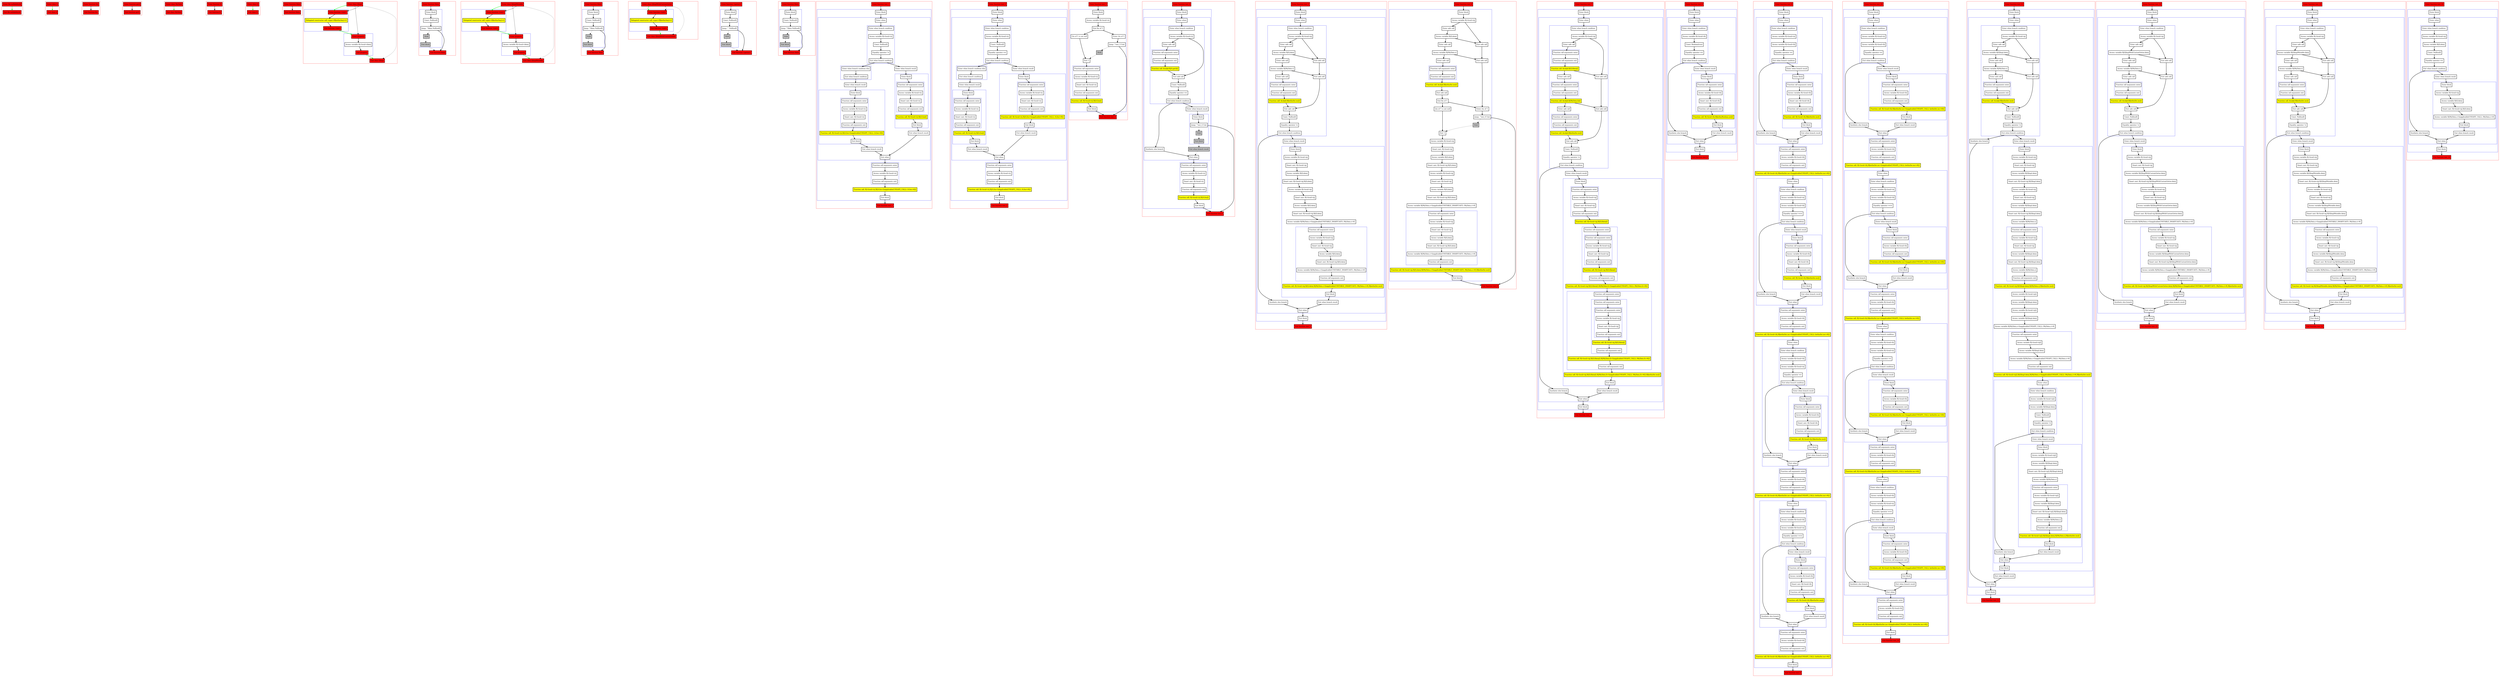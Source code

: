 digraph nullability_kt {
    graph [nodesep=3]
    node [shape=box penwidth=2]
    edge [penwidth=2]

    subgraph cluster_0 {
        color=red
        0 [label="Enter file nullability.kt" style="filled" fillcolor=red];
        1 [label="Exit file nullability.kt" style="filled" fillcolor=red];
    }
    0 -> {1} [color=green];

    subgraph cluster_1 {
        color=red
        2 [label="Enter class A" style="filled" fillcolor=red];
        3 [label="Exit class A" style="filled" fillcolor=red];
    }
    2 -> {3} [color=green];

    subgraph cluster_2 {
        color=red
        4 [label="Enter function foo" style="filled" fillcolor=red];
        5 [label="Exit function foo" style="filled" fillcolor=red];
    }
    4 -> {5};

    subgraph cluster_3 {
        color=red
        6 [label="Enter function getA" style="filled" fillcolor=red];
        7 [label="Exit function getA" style="filled" fillcolor=red];
    }
    6 -> {7};

    subgraph cluster_4 {
        color=red
        8 [label="Enter class MyData" style="filled" fillcolor=red];
        9 [label="Exit class MyData" style="filled" fillcolor=red];
    }
    8 -> {9} [color=green];

    subgraph cluster_5 {
        color=red
        10 [label="Enter function fs" style="filled" fillcolor=red];
        11 [label="Exit function fs" style="filled" fillcolor=red];
    }
    10 -> {11};

    subgraph cluster_6 {
        color=red
        12 [label="Enter class Q" style="filled" fillcolor=red];
        13 [label="Exit class Q" style="filled" fillcolor=red];
    }
    12 -> {13} [color=green];

    subgraph cluster_7 {
        color=red
        14 [label="Enter function fdata" style="filled" fillcolor=red];
        15 [label="Exit function fdata" style="filled" fillcolor=red];
    }
    14 -> {15};

    subgraph cluster_8 {
        color=red
        16 [label="Enter class QImpl" style="filled" fillcolor=red];
        subgraph cluster_9 {
            color=blue
            17 [label="Enter function <init>" style="filled" fillcolor=red];
            18 [label="Delegated constructor call: super<R|kotlin/Any|>()" style="filled" fillcolor=yellow];
            19 [label="Exit function <init>" style="filled" fillcolor=red];
        }
        subgraph cluster_10 {
            color=blue
            20 [label="Enter property" style="filled" fillcolor=red];
            21 [label="Access variable R|<local>/data|"];
            22 [label="Exit property" style="filled" fillcolor=red];
        }
        23 [label="Exit class QImpl" style="filled" fillcolor=red];
    }
    16 -> {17} [color=green];
    16 -> {23} [style=dotted];
    16 -> {17 20} [style=dashed];
    17 -> {18};
    18 -> {19};
    19 -> {20} [color=green];
    20 -> {21};
    21 -> {22};
    22 -> {23} [color=green];

    subgraph cluster_11 {
        color=red
        24 [label="Enter function fdata" style="filled" fillcolor=red];
        subgraph cluster_12 {
            color=blue
            25 [label="Enter block"];
            26 [label="Const: Null(null)"];
            27 [label="Jump: ^fdata Null(null)"];
            28 [label="Stub" style="filled" fillcolor=gray];
            29 [label="Exit block" style="filled" fillcolor=gray];
        }
        30 [label="Exit function fdata" style="filled" fillcolor=red];
    }
    24 -> {25};
    25 -> {26};
    26 -> {27};
    27 -> {30};
    27 -> {28} [style=dotted];
    28 -> {29} [style=dotted];
    29 -> {30} [style=dotted];

    subgraph cluster_13 {
        color=red
        31 [label="Enter class QImplMutable" style="filled" fillcolor=red];
        subgraph cluster_14 {
            color=blue
            32 [label="Enter function <init>" style="filled" fillcolor=red];
            33 [label="Delegated constructor call: super<R|kotlin/Any|>()" style="filled" fillcolor=yellow];
            34 [label="Exit function <init>" style="filled" fillcolor=red];
        }
        subgraph cluster_15 {
            color=blue
            35 [label="Enter property" style="filled" fillcolor=red];
            36 [label="Access variable R|<local>/data|"];
            37 [label="Exit property" style="filled" fillcolor=red];
        }
        38 [label="Exit class QImplMutable" style="filled" fillcolor=red];
    }
    31 -> {32} [color=green];
    31 -> {38} [style=dotted];
    31 -> {32 35} [style=dashed];
    32 -> {33};
    33 -> {34};
    34 -> {35} [color=green];
    35 -> {36};
    36 -> {37};
    37 -> {38} [color=green];

    subgraph cluster_16 {
        color=red
        39 [label="Enter function fdata" style="filled" fillcolor=red];
        subgraph cluster_17 {
            color=blue
            40 [label="Enter block"];
            41 [label="Const: Null(null)"];
            42 [label="Jump: ^fdata Null(null)"];
            43 [label="Stub" style="filled" fillcolor=gray];
            44 [label="Exit block" style="filled" fillcolor=gray];
        }
        45 [label="Exit function fdata" style="filled" fillcolor=red];
    }
    39 -> {40};
    40 -> {41};
    41 -> {42};
    42 -> {45};
    42 -> {43} [style=dotted];
    43 -> {44} [style=dotted];
    44 -> {45} [style=dotted];

    subgraph cluster_18 {
        color=red
        46 [label="Enter class QImplWithCustomGetter" style="filled" fillcolor=red];
        subgraph cluster_19 {
            color=blue
            47 [label="Enter function <init>" style="filled" fillcolor=red];
            48 [label="Delegated constructor call: super<R|kotlin/Any|>()" style="filled" fillcolor=yellow];
            49 [label="Exit function <init>" style="filled" fillcolor=red];
        }
        50 [label="Exit class QImplWithCustomGetter" style="filled" fillcolor=red];
    }
    46 -> {47} [color=green];
    46 -> {50} [style=dotted];
    46 -> {47} [style=dashed];
    47 -> {48};
    48 -> {49};
    49 -> {50} [color=green];

    subgraph cluster_20 {
        color=red
        51 [label="Enter function <getter>" style="filled" fillcolor=red];
        subgraph cluster_21 {
            color=blue
            52 [label="Enter block"];
            53 [label="Const: Null(null)"];
            54 [label="Jump: ^ Null(null)"];
            55 [label="Stub" style="filled" fillcolor=gray];
            56 [label="Exit block" style="filled" fillcolor=gray];
        }
        57 [label="Exit function <getter>" style="filled" fillcolor=red];
    }
    51 -> {52};
    52 -> {53};
    53 -> {54};
    54 -> {57};
    54 -> {55} [style=dotted];
    55 -> {56} [style=dotted];
    56 -> {57} [style=dotted];

    subgraph cluster_22 {
        color=red
        58 [label="Enter function fdata" style="filled" fillcolor=red];
        subgraph cluster_23 {
            color=blue
            59 [label="Enter block"];
            60 [label="Const: Null(null)"];
            61 [label="Jump: ^fdata Null(null)"];
            62 [label="Stub" style="filled" fillcolor=gray];
            63 [label="Exit block" style="filled" fillcolor=gray];
        }
        64 [label="Exit function fdata" style="filled" fillcolor=red];
    }
    58 -> {59};
    59 -> {60};
    60 -> {61};
    61 -> {64};
    61 -> {62} [style=dotted];
    62 -> {63} [style=dotted];
    63 -> {64} [style=dotted];

    subgraph cluster_24 {
        color=red
        65 [label="Enter function test_1" style="filled" fillcolor=red];
        subgraph cluster_25 {
            color=blue
            66 [label="Enter block"];
            subgraph cluster_26 {
                color=blue
                67 [label="Enter when"];
                subgraph cluster_27 {
                    color=blue
                    68 [label="Enter when branch condition "];
                    69 [label="Access variable R|<local>/x|"];
                    70 [label="Const: Null(null)"];
                    71 [label="Equality operator !="];
                    72 [label="Exit when branch condition"];
                }
                subgraph cluster_28 {
                    color=blue
                    73 [label="Enter when branch condition else"];
                    74 [label="Exit when branch condition"];
                }
                75 [label="Enter when branch result"];
                subgraph cluster_29 {
                    color=blue
                    76 [label="Enter block"];
                    subgraph cluster_30 {
                        color=blue
                        77 [label="Function call arguments enter"];
                        78 [label="Access variable R|<local>/x|"];
                        79 [label="Smart cast: R|<local>/x|"];
                        80 [label="Function call arguments exit"];
                    }
                    81 [label="Function call: R|<local>/x|.R|/A.foo<Inapplicable(UNSAFE_CALL): /A.foo>#|()" style="filled" fillcolor=yellow];
                    82 [label="Exit block"];
                }
                83 [label="Exit when branch result"];
                84 [label="Enter when branch result"];
                subgraph cluster_31 {
                    color=blue
                    85 [label="Enter block"];
                    subgraph cluster_32 {
                        color=blue
                        86 [label="Function call arguments enter"];
                        87 [label="Access variable R|<local>/x|"];
                        88 [label="Smart cast: R|<local>/x|"];
                        89 [label="Function call arguments exit"];
                    }
                    90 [label="Function call: R|<local>/x|.R|/A.foo|()" style="filled" fillcolor=yellow];
                    91 [label="Exit block"];
                }
                92 [label="Exit when branch result"];
                93 [label="Exit when"];
            }
            subgraph cluster_33 {
                color=blue
                94 [label="Function call arguments enter"];
                95 [label="Access variable R|<local>/x|"];
                96 [label="Function call arguments exit"];
            }
            97 [label="Function call: R|<local>/x|.R|/A.foo<Inapplicable(UNSAFE_CALL): /A.foo>#|()" style="filled" fillcolor=yellow];
            98 [label="Exit block"];
        }
        99 [label="Exit function test_1" style="filled" fillcolor=red];
    }
    65 -> {66};
    66 -> {67};
    67 -> {68};
    68 -> {69};
    69 -> {70};
    70 -> {71};
    71 -> {72};
    72 -> {73 84};
    73 -> {74};
    74 -> {75};
    75 -> {76};
    76 -> {77};
    77 -> {78};
    78 -> {79};
    79 -> {80};
    80 -> {81};
    81 -> {82};
    82 -> {83};
    83 -> {93};
    84 -> {85};
    85 -> {86};
    86 -> {87};
    87 -> {88};
    88 -> {89};
    89 -> {90};
    90 -> {91};
    91 -> {92};
    92 -> {93};
    93 -> {94};
    94 -> {95};
    95 -> {96};
    96 -> {97};
    97 -> {98};
    98 -> {99};

    subgraph cluster_34 {
        color=red
        100 [label="Enter function test_2" style="filled" fillcolor=red];
        subgraph cluster_35 {
            color=blue
            101 [label="Enter block"];
            subgraph cluster_36 {
                color=blue
                102 [label="Enter when"];
                subgraph cluster_37 {
                    color=blue
                    103 [label="Enter when branch condition "];
                    104 [label="Access variable R|<local>/x|"];
                    105 [label="Const: Null(null)"];
                    106 [label="Equality operator =="];
                    107 [label="Exit when branch condition"];
                }
                subgraph cluster_38 {
                    color=blue
                    108 [label="Enter when branch condition else"];
                    109 [label="Exit when branch condition"];
                }
                110 [label="Enter when branch result"];
                subgraph cluster_39 {
                    color=blue
                    111 [label="Enter block"];
                    subgraph cluster_40 {
                        color=blue
                        112 [label="Function call arguments enter"];
                        113 [label="Access variable R|<local>/x|"];
                        114 [label="Smart cast: R|<local>/x|"];
                        115 [label="Function call arguments exit"];
                    }
                    116 [label="Function call: R|<local>/x|.R|/A.foo|()" style="filled" fillcolor=yellow];
                    117 [label="Exit block"];
                }
                118 [label="Exit when branch result"];
                119 [label="Enter when branch result"];
                subgraph cluster_41 {
                    color=blue
                    120 [label="Enter block"];
                    subgraph cluster_42 {
                        color=blue
                        121 [label="Function call arguments enter"];
                        122 [label="Access variable R|<local>/x|"];
                        123 [label="Smart cast: R|<local>/x|"];
                        124 [label="Function call arguments exit"];
                    }
                    125 [label="Function call: R|<local>/x|.R|/A.foo<Inapplicable(UNSAFE_CALL): /A.foo>#|()" style="filled" fillcolor=yellow];
                    126 [label="Exit block"];
                }
                127 [label="Exit when branch result"];
                128 [label="Exit when"];
            }
            subgraph cluster_43 {
                color=blue
                129 [label="Function call arguments enter"];
                130 [label="Access variable R|<local>/x|"];
                131 [label="Function call arguments exit"];
            }
            132 [label="Function call: R|<local>/x|.R|/A.foo<Inapplicable(UNSAFE_CALL): /A.foo>#|()" style="filled" fillcolor=yellow];
            133 [label="Exit block"];
        }
        134 [label="Exit function test_2" style="filled" fillcolor=red];
    }
    100 -> {101};
    101 -> {102};
    102 -> {103};
    103 -> {104};
    104 -> {105};
    105 -> {106};
    106 -> {107};
    107 -> {108 119};
    108 -> {109};
    109 -> {110};
    110 -> {111};
    111 -> {112};
    112 -> {113};
    113 -> {114};
    114 -> {115};
    115 -> {116};
    116 -> {117};
    117 -> {118};
    118 -> {128};
    119 -> {120};
    120 -> {121};
    121 -> {122};
    122 -> {123};
    123 -> {124};
    124 -> {125};
    125 -> {126};
    126 -> {127};
    127 -> {128};
    128 -> {129};
    129 -> {130};
    130 -> {131};
    131 -> {132};
    132 -> {133};
    133 -> {134};

    subgraph cluster_44 {
        color=red
        135 [label="Enter function test_3" style="filled" fillcolor=red];
        subgraph cluster_45 {
            color=blue
            136 [label="Enter block"];
            137 [label="Access variable R|<local>/x|"];
            138 [label="Exit lhs of ?:"];
            139 [label="Enter rhs of ?:"];
            140 [label="Jump: ^test_3 Unit"];
            141 [label="Stub" style="filled" fillcolor=gray];
            142 [label="Lhs of ?: is not null"];
            143 [label="Exit ?:"];
            subgraph cluster_46 {
                color=blue
                144 [label="Function call arguments enter"];
                145 [label="Access variable R|<local>/x|"];
                146 [label="Smart cast: R|<local>/x|"];
                147 [label="Function call arguments exit"];
            }
            148 [label="Function call: R|<local>/x|.R|/A.foo|()" style="filled" fillcolor=yellow];
            149 [label="Exit block"];
        }
        150 [label="Exit function test_3" style="filled" fillcolor=red];
    }
    135 -> {136};
    136 -> {137};
    137 -> {138};
    138 -> {139 142};
    139 -> {140};
    140 -> {150};
    140 -> {141} [style=dotted];
    141 -> {143} [style=dotted];
    142 -> {143};
    143 -> {144};
    144 -> {145};
    145 -> {146};
    146 -> {147};
    147 -> {148};
    148 -> {149};
    149 -> {150};

    subgraph cluster_47 {
        color=red
        151 [label="Enter function test_4" style="filled" fillcolor=red];
        subgraph cluster_48 {
            color=blue
            152 [label="Enter block"];
            subgraph cluster_49 {
                color=blue
                153 [label="Enter when"];
                subgraph cluster_50 {
                    color=blue
                    154 [label="Enter when branch condition "];
                    155 [label="Access variable R|<local>/x|"];
                    156 [label="Enter safe call"];
                    subgraph cluster_51 {
                        color=blue
                        157 [label="Function call arguments enter"];
                        158 [label="Function call arguments exit"];
                    }
                    159 [label="Function call: $subj$.R|/A.getA|()" style="filled" fillcolor=yellow];
                    160 [label="Exit safe call"];
                    161 [label="Const: Null(null)"];
                    162 [label="Equality operator =="];
                    163 [label="Exit when branch condition"];
                }
                164 [label="Synthetic else branch"];
                165 [label="Enter when branch result"];
                subgraph cluster_52 {
                    color=blue
                    166 [label="Enter block"];
                    167 [label="Jump: ^test_4 Unit"];
                    168 [label="Stub" style="filled" fillcolor=gray];
                    169 [label="Exit block" style="filled" fillcolor=gray];
                }
                170 [label="Exit when branch result" style="filled" fillcolor=gray];
                171 [label="Exit when"];
            }
            subgraph cluster_53 {
                color=blue
                172 [label="Function call arguments enter"];
                173 [label="Access variable R|<local>/x|"];
                174 [label="Smart cast: R|<local>/x|"];
                175 [label="Function call arguments exit"];
            }
            176 [label="Function call: R|<local>/x|.R|/A.foo|()" style="filled" fillcolor=yellow];
            177 [label="Exit block"];
        }
        178 [label="Exit function test_4" style="filled" fillcolor=red];
    }
    151 -> {152};
    152 -> {153};
    153 -> {154};
    154 -> {155};
    155 -> {156 160};
    156 -> {157};
    157 -> {158};
    158 -> {159};
    159 -> {160};
    160 -> {161};
    161 -> {162};
    162 -> {163};
    163 -> {164 165};
    164 -> {171};
    165 -> {166};
    166 -> {167};
    167 -> {178};
    167 -> {168} [style=dotted];
    168 -> {169} [style=dotted];
    169 -> {170} [style=dotted];
    170 -> {171} [style=dotted];
    171 -> {172};
    172 -> {173};
    173 -> {174};
    174 -> {175};
    175 -> {176};
    176 -> {177};
    177 -> {178};

    subgraph cluster_54 {
        color=red
        179 [label="Enter function test_5" style="filled" fillcolor=red];
        subgraph cluster_55 {
            color=blue
            180 [label="Enter block"];
            subgraph cluster_56 {
                color=blue
                181 [label="Enter when"];
                subgraph cluster_57 {
                    color=blue
                    182 [label="Enter when branch condition "];
                    183 [label="Access variable R|<local>/q|"];
                    184 [label="Enter safe call"];
                    185 [label="Access variable R|/Q.data|"];
                    186 [label="Enter safe call"];
                    187 [label="Access variable R|/MyData.s|"];
                    188 [label="Enter safe call"];
                    subgraph cluster_58 {
                        color=blue
                        189 [label="Function call arguments enter"];
                        190 [label="Function call arguments exit"];
                    }
                    191 [label="Function call: $subj$.R|kotlin/Int.inc|()" style="filled" fillcolor=yellow];
                    192 [label="Exit safe call"];
                    193 [label="Exit safe call"];
                    194 [label="Exit safe call"];
                    195 [label="Const: Null(null)"];
                    196 [label="Equality operator !="];
                    197 [label="Exit when branch condition"];
                }
                198 [label="Synthetic else branch"];
                199 [label="Enter when branch result"];
                subgraph cluster_59 {
                    color=blue
                    200 [label="Enter block"];
                    201 [label="Access variable R|<local>/q|"];
                    202 [label="Smart cast: R|<local>/q|"];
                    203 [label="Access variable R|/Q.data|"];
                    204 [label="Smart cast: R|<local>/q|.R|/Q.data|"];
                    205 [label="Access variable R|<local>/q|"];
                    206 [label="Smart cast: R|<local>/q|"];
                    207 [label="Access variable R|/Q.data|"];
                    208 [label="Smart cast: R|<local>/q|.R|/Q.data|"];
                    209 [label="Access variable R|/MyData.s<Inapplicable(UNSTABLE_SMARTCAST): /MyData.s>#|"];
                    subgraph cluster_60 {
                        color=blue
                        210 [label="Function call arguments enter"];
                        211 [label="Access variable R|<local>/q|"];
                        212 [label="Smart cast: R|<local>/q|"];
                        213 [label="Access variable R|/Q.data|"];
                        214 [label="Smart cast: R|<local>/q|.R|/Q.data|"];
                        215 [label="Access variable R|/MyData.s<Inapplicable(UNSTABLE_SMARTCAST): /MyData.s>#|"];
                        216 [label="Function call arguments exit"];
                    }
                    217 [label="Function call: R|<local>/q|.R|/Q.data|.R|/MyData.s<Inapplicable(UNSTABLE_SMARTCAST): /MyData.s>#|.R|kotlin/Int.inc|()" style="filled" fillcolor=yellow];
                    218 [label="Exit block"];
                }
                219 [label="Exit when branch result"];
                220 [label="Exit when"];
            }
            221 [label="Exit block"];
        }
        222 [label="Exit function test_5" style="filled" fillcolor=red];
    }
    179 -> {180};
    180 -> {181};
    181 -> {182};
    182 -> {183};
    183 -> {184 192};
    184 -> {185};
    185 -> {186 192};
    186 -> {187};
    187 -> {188 193};
    188 -> {189};
    189 -> {190};
    190 -> {191};
    191 -> {194};
    192 -> {193};
    193 -> {194};
    194 -> {195};
    195 -> {196};
    196 -> {197};
    197 -> {198 199};
    198 -> {220};
    199 -> {200};
    200 -> {201};
    201 -> {202};
    202 -> {203};
    203 -> {204};
    204 -> {205};
    205 -> {206};
    206 -> {207};
    207 -> {208};
    208 -> {209};
    209 -> {210};
    210 -> {211};
    211 -> {212};
    212 -> {213};
    213 -> {214};
    214 -> {215};
    215 -> {216};
    216 -> {217};
    217 -> {218};
    218 -> {219};
    219 -> {220};
    220 -> {221};
    221 -> {222};

    subgraph cluster_61 {
        color=red
        223 [label="Enter function test_6" style="filled" fillcolor=red];
        subgraph cluster_62 {
            color=blue
            224 [label="Enter block"];
            225 [label="Access variable R|<local>/q|"];
            226 [label="Enter safe call"];
            227 [label="Access variable R|/Q.data|"];
            228 [label="Enter safe call"];
            229 [label="Access variable R|/MyData.s|"];
            230 [label="Enter safe call"];
            subgraph cluster_63 {
                color=blue
                231 [label="Function call arguments enter"];
                232 [label="Function call arguments exit"];
            }
            233 [label="Function call: $subj$.R|kotlin/Int.inc|()" style="filled" fillcolor=yellow];
            234 [label="Exit safe call"];
            235 [label="Exit lhs of ?:"];
            236 [label="Lhs of ?: is not null"];
            237 [label="Exit safe call"];
            238 [label="Exit safe call"];
            239 [label="Enter rhs of ?:"];
            240 [label="Jump: ^test_6 Unit"];
            241 [label="Stub" style="filled" fillcolor=gray];
            242 [label="Exit ?:"];
            243 [label="Access variable R|<local>/q|"];
            244 [label="Smart cast: R|<local>/q|"];
            245 [label="Access variable R|/Q.data|"];
            246 [label="Smart cast: R|<local>/q|.R|/Q.data|"];
            247 [label="Access variable R|<local>/q|"];
            248 [label="Smart cast: R|<local>/q|"];
            249 [label="Access variable R|/Q.data|"];
            250 [label="Smart cast: R|<local>/q|.R|/Q.data|"];
            251 [label="Access variable R|/MyData.s<Inapplicable(UNSTABLE_SMARTCAST): /MyData.s>#|"];
            subgraph cluster_64 {
                color=blue
                252 [label="Function call arguments enter"];
                253 [label="Access variable R|<local>/q|"];
                254 [label="Smart cast: R|<local>/q|"];
                255 [label="Access variable R|/Q.data|"];
                256 [label="Smart cast: R|<local>/q|.R|/Q.data|"];
                257 [label="Access variable R|/MyData.s<Inapplicable(UNSTABLE_SMARTCAST): /MyData.s>#|"];
                258 [label="Function call arguments exit"];
            }
            259 [label="Function call: R|<local>/q|.R|/Q.data|.R|/MyData.s<Inapplicable(UNSTABLE_SMARTCAST): /MyData.s>#|.R|kotlin/Int.inc|()" style="filled" fillcolor=yellow];
            260 [label="Exit block"];
        }
        261 [label="Exit function test_6" style="filled" fillcolor=red];
    }
    223 -> {224};
    224 -> {225};
    225 -> {226 237};
    226 -> {227};
    227 -> {228 237};
    228 -> {229};
    229 -> {230 238};
    230 -> {231};
    231 -> {232};
    232 -> {233};
    233 -> {234};
    234 -> {235};
    235 -> {236 239};
    236 -> {242};
    237 -> {238};
    238 -> {239};
    239 -> {240};
    240 -> {261};
    240 -> {241} [style=dotted];
    241 -> {242} [style=dotted];
    242 -> {243};
    243 -> {244};
    244 -> {245};
    245 -> {246};
    246 -> {247};
    247 -> {248};
    248 -> {249};
    249 -> {250};
    250 -> {251};
    251 -> {252};
    252 -> {253};
    253 -> {254};
    254 -> {255};
    255 -> {256};
    256 -> {257};
    257 -> {258};
    258 -> {259};
    259 -> {260};
    260 -> {261};

    subgraph cluster_65 {
        color=red
        262 [label="Enter function test_7" style="filled" fillcolor=red];
        subgraph cluster_66 {
            color=blue
            263 [label="Enter block"];
            subgraph cluster_67 {
                color=blue
                264 [label="Enter when"];
                subgraph cluster_68 {
                    color=blue
                    265 [label="Enter when branch condition "];
                    266 [label="Access variable R|<local>/q|"];
                    267 [label="Enter safe call"];
                    subgraph cluster_69 {
                        color=blue
                        268 [label="Function call arguments enter"];
                        269 [label="Function call arguments exit"];
                    }
                    270 [label="Function call: $subj$.R|/Q.fdata|()" style="filled" fillcolor=yellow];
                    271 [label="Enter safe call"];
                    subgraph cluster_70 {
                        color=blue
                        272 [label="Function call arguments enter"];
                        273 [label="Function call arguments exit"];
                    }
                    274 [label="Function call: $subj$.R|/MyData.fs|()" style="filled" fillcolor=yellow];
                    275 [label="Enter safe call"];
                    subgraph cluster_71 {
                        color=blue
                        276 [label="Function call arguments enter"];
                        277 [label="Function call arguments exit"];
                    }
                    278 [label="Function call: $subj$.R|kotlin/Int.inc|()" style="filled" fillcolor=yellow];
                    279 [label="Exit safe call"];
                    280 [label="Exit safe call"];
                    281 [label="Exit safe call"];
                    282 [label="Const: Null(null)"];
                    283 [label="Equality operator !="];
                    284 [label="Exit when branch condition"];
                }
                285 [label="Synthetic else branch"];
                286 [label="Enter when branch result"];
                subgraph cluster_72 {
                    color=blue
                    287 [label="Enter block"];
                    subgraph cluster_73 {
                        color=blue
                        288 [label="Function call arguments enter"];
                        289 [label="Access variable R|<local>/q|"];
                        290 [label="Smart cast: R|<local>/q|"];
                        291 [label="Function call arguments exit"];
                    }
                    292 [label="Function call: R|<local>/q|.R|/Q.fdata|()" style="filled" fillcolor=yellow];
                    subgraph cluster_74 {
                        color=blue
                        293 [label="Function call arguments enter"];
                        subgraph cluster_75 {
                            color=blue
                            294 [label="Function call arguments enter"];
                            295 [label="Access variable R|<local>/q|"];
                            296 [label="Smart cast: R|<local>/q|"];
                            297 [label="Function call arguments exit"];
                        }
                        298 [label="Function call: R|<local>/q|.R|/Q.fdata|()" style="filled" fillcolor=yellow];
                        299 [label="Function call arguments exit"];
                    }
                    300 [label="Function call: R|<local>/q|.R|/Q.fdata|().R|/MyData.fs<Inapplicable(UNSAFE_CALL): /MyData.fs>#|()" style="filled" fillcolor=yellow];
                    subgraph cluster_76 {
                        color=blue
                        301 [label="Function call arguments enter"];
                        subgraph cluster_77 {
                            color=blue
                            302 [label="Function call arguments enter"];
                            subgraph cluster_78 {
                                color=blue
                                303 [label="Function call arguments enter"];
                                304 [label="Access variable R|<local>/q|"];
                                305 [label="Smart cast: R|<local>/q|"];
                                306 [label="Function call arguments exit"];
                            }
                            307 [label="Function call: R|<local>/q|.R|/Q.fdata|()" style="filled" fillcolor=yellow];
                            308 [label="Function call arguments exit"];
                        }
                        309 [label="Function call: R|<local>/q|.R|/Q.fdata|().R|/MyData.fs<Inapplicable(UNSAFE_CALL): /MyData.fs>#|()" style="filled" fillcolor=yellow];
                        310 [label="Function call arguments exit"];
                    }
                    311 [label="Function call: R|<local>/q|.R|/Q.fdata|().R|/MyData.fs<Inapplicable(UNSAFE_CALL): /MyData.fs>#|().R|kotlin/Int.inc|()" style="filled" fillcolor=yellow];
                    312 [label="Exit block"];
                }
                313 [label="Exit when branch result"];
                314 [label="Exit when"];
            }
            315 [label="Exit block"];
        }
        316 [label="Exit function test_7" style="filled" fillcolor=red];
    }
    262 -> {263};
    263 -> {264};
    264 -> {265};
    265 -> {266};
    266 -> {267 279};
    267 -> {268};
    268 -> {269};
    269 -> {270};
    270 -> {271 279};
    271 -> {272};
    272 -> {273};
    273 -> {274};
    274 -> {275 280};
    275 -> {276};
    276 -> {277};
    277 -> {278};
    278 -> {281};
    279 -> {280};
    280 -> {281};
    281 -> {282};
    282 -> {283};
    283 -> {284};
    284 -> {285 286};
    285 -> {314};
    286 -> {287};
    287 -> {288};
    288 -> {289};
    289 -> {290};
    290 -> {291};
    291 -> {292};
    292 -> {293};
    293 -> {294};
    294 -> {295};
    295 -> {296};
    296 -> {297};
    297 -> {298};
    298 -> {299};
    299 -> {300};
    300 -> {301};
    301 -> {302};
    302 -> {303};
    303 -> {304};
    304 -> {305};
    305 -> {306};
    306 -> {307};
    307 -> {308};
    308 -> {309};
    309 -> {310};
    310 -> {311};
    311 -> {312};
    312 -> {313};
    313 -> {314};
    314 -> {315};
    315 -> {316};

    subgraph cluster_79 {
        color=red
        317 [label="Enter function test_8" style="filled" fillcolor=red];
        subgraph cluster_80 {
            color=blue
            318 [label="Enter block"];
            subgraph cluster_81 {
                color=blue
                319 [label="Enter when"];
                subgraph cluster_82 {
                    color=blue
                    320 [label="Enter when branch condition "];
                    321 [label="Access variable R|<local>/b|"];
                    322 [label="Const: Boolean(true)"];
                    323 [label="Equality operator =="];
                    324 [label="Exit when branch condition"];
                }
                325 [label="Synthetic else branch"];
                326 [label="Enter when branch result"];
                subgraph cluster_83 {
                    color=blue
                    327 [label="Enter block"];
                    subgraph cluster_84 {
                        color=blue
                        328 [label="Function call arguments enter"];
                        329 [label="Access variable R|<local>/b|"];
                        330 [label="Smart cast: R|<local>/b|"];
                        331 [label="Function call arguments exit"];
                    }
                    332 [label="Function call: R|<local>/b|.R|kotlin/Boolean.not|()" style="filled" fillcolor=yellow];
                    333 [label="Exit block"];
                }
                334 [label="Exit when branch result"];
                335 [label="Exit when"];
            }
            336 [label="Exit block"];
        }
        337 [label="Exit function test_8" style="filled" fillcolor=red];
    }
    317 -> {318};
    318 -> {319};
    319 -> {320};
    320 -> {321};
    321 -> {322};
    322 -> {323};
    323 -> {324};
    324 -> {325 326};
    325 -> {335};
    326 -> {327};
    327 -> {328};
    328 -> {329};
    329 -> {330};
    330 -> {331};
    331 -> {332};
    332 -> {333};
    333 -> {334};
    334 -> {335};
    335 -> {336};
    336 -> {337};

    subgraph cluster_85 {
        color=red
        338 [label="Enter function test_9" style="filled" fillcolor=red];
        subgraph cluster_86 {
            color=blue
            339 [label="Enter block"];
            subgraph cluster_87 {
                color=blue
                340 [label="Enter when"];
                subgraph cluster_88 {
                    color=blue
                    341 [label="Enter when branch condition "];
                    342 [label="Access variable R|<local>/a|"];
                    343 [label="Access variable R|<local>/b|"];
                    344 [label="Equality operator =="];
                    345 [label="Exit when branch condition"];
                }
                346 [label="Synthetic else branch"];
                347 [label="Enter when branch result"];
                subgraph cluster_89 {
                    color=blue
                    348 [label="Enter block"];
                    subgraph cluster_90 {
                        color=blue
                        349 [label="Function call arguments enter"];
                        350 [label="Access variable R|<local>/b|"];
                        351 [label="Smart cast: R|<local>/b|"];
                        352 [label="Function call arguments exit"];
                    }
                    353 [label="Function call: R|<local>/b|.R|kotlin/Int.inc|()" style="filled" fillcolor=yellow];
                    354 [label="Exit block"];
                }
                355 [label="Exit when branch result"];
                356 [label="Exit when"];
            }
            subgraph cluster_91 {
                color=blue
                357 [label="Function call arguments enter"];
                358 [label="Access variable R|<local>/b|"];
                359 [label="Function call arguments exit"];
            }
            360 [label="Function call: R|<local>/b|.R|kotlin/Int.inc<Inapplicable(UNSAFE_CALL): kotlin/Int.inc>#|()" style="filled" fillcolor=yellow];
            subgraph cluster_92 {
                color=blue
                361 [label="Enter when"];
                subgraph cluster_93 {
                    color=blue
                    362 [label="Enter when branch condition "];
                    363 [label="Access variable R|<local>/a|"];
                    364 [label="Access variable R|<local>/b|"];
                    365 [label="Equality operator ==="];
                    366 [label="Exit when branch condition"];
                }
                367 [label="Synthetic else branch"];
                368 [label="Enter when branch result"];
                subgraph cluster_94 {
                    color=blue
                    369 [label="Enter block"];
                    subgraph cluster_95 {
                        color=blue
                        370 [label="Function call arguments enter"];
                        371 [label="Access variable R|<local>/b|"];
                        372 [label="Smart cast: R|<local>/b|"];
                        373 [label="Function call arguments exit"];
                    }
                    374 [label="Function call: R|<local>/b|.R|kotlin/Int.inc|()" style="filled" fillcolor=yellow];
                    375 [label="Exit block"];
                }
                376 [label="Exit when branch result"];
                377 [label="Exit when"];
            }
            subgraph cluster_96 {
                color=blue
                378 [label="Function call arguments enter"];
                379 [label="Access variable R|<local>/b|"];
                380 [label="Function call arguments exit"];
            }
            381 [label="Function call: R|<local>/b|.R|kotlin/Int.inc<Inapplicable(UNSAFE_CALL): kotlin/Int.inc>#|()" style="filled" fillcolor=yellow];
            subgraph cluster_97 {
                color=blue
                382 [label="Enter when"];
                subgraph cluster_98 {
                    color=blue
                    383 [label="Enter when branch condition "];
                    384 [label="Access variable R|<local>/b|"];
                    385 [label="Access variable R|<local>/a|"];
                    386 [label="Equality operator =="];
                    387 [label="Exit when branch condition"];
                }
                388 [label="Synthetic else branch"];
                389 [label="Enter when branch result"];
                subgraph cluster_99 {
                    color=blue
                    390 [label="Enter block"];
                    subgraph cluster_100 {
                        color=blue
                        391 [label="Function call arguments enter"];
                        392 [label="Access variable R|<local>/b|"];
                        393 [label="Smart cast: R|<local>/b|"];
                        394 [label="Function call arguments exit"];
                    }
                    395 [label="Function call: R|<local>/b|.R|kotlin/Int.inc|()" style="filled" fillcolor=yellow];
                    396 [label="Exit block"];
                }
                397 [label="Exit when branch result"];
                398 [label="Exit when"];
            }
            subgraph cluster_101 {
                color=blue
                399 [label="Function call arguments enter"];
                400 [label="Access variable R|<local>/b|"];
                401 [label="Function call arguments exit"];
            }
            402 [label="Function call: R|<local>/b|.R|kotlin/Int.inc<Inapplicable(UNSAFE_CALL): kotlin/Int.inc>#|()" style="filled" fillcolor=yellow];
            subgraph cluster_102 {
                color=blue
                403 [label="Enter when"];
                subgraph cluster_103 {
                    color=blue
                    404 [label="Enter when branch condition "];
                    405 [label="Access variable R|<local>/b|"];
                    406 [label="Access variable R|<local>/a|"];
                    407 [label="Equality operator ==="];
                    408 [label="Exit when branch condition"];
                }
                409 [label="Synthetic else branch"];
                410 [label="Enter when branch result"];
                subgraph cluster_104 {
                    color=blue
                    411 [label="Enter block"];
                    subgraph cluster_105 {
                        color=blue
                        412 [label="Function call arguments enter"];
                        413 [label="Access variable R|<local>/b|"];
                        414 [label="Smart cast: R|<local>/b|"];
                        415 [label="Function call arguments exit"];
                    }
                    416 [label="Function call: R|<local>/b|.R|kotlin/Int.inc|()" style="filled" fillcolor=yellow];
                    417 [label="Exit block"];
                }
                418 [label="Exit when branch result"];
                419 [label="Exit when"];
            }
            subgraph cluster_106 {
                color=blue
                420 [label="Function call arguments enter"];
                421 [label="Access variable R|<local>/b|"];
                422 [label="Function call arguments exit"];
            }
            423 [label="Function call: R|<local>/b|.R|kotlin/Int.inc<Inapplicable(UNSAFE_CALL): kotlin/Int.inc>#|()" style="filled" fillcolor=yellow];
            424 [label="Exit block"];
        }
        425 [label="Exit function test_9" style="filled" fillcolor=red];
    }
    338 -> {339};
    339 -> {340};
    340 -> {341};
    341 -> {342};
    342 -> {343};
    343 -> {344};
    344 -> {345};
    345 -> {346 347};
    346 -> {356};
    347 -> {348};
    348 -> {349};
    349 -> {350};
    350 -> {351};
    351 -> {352};
    352 -> {353};
    353 -> {354};
    354 -> {355};
    355 -> {356};
    356 -> {357};
    357 -> {358};
    358 -> {359};
    359 -> {360};
    360 -> {361};
    361 -> {362};
    362 -> {363};
    363 -> {364};
    364 -> {365};
    365 -> {366};
    366 -> {367 368};
    367 -> {377};
    368 -> {369};
    369 -> {370};
    370 -> {371};
    371 -> {372};
    372 -> {373};
    373 -> {374};
    374 -> {375};
    375 -> {376};
    376 -> {377};
    377 -> {378};
    378 -> {379};
    379 -> {380};
    380 -> {381};
    381 -> {382};
    382 -> {383};
    383 -> {384};
    384 -> {385};
    385 -> {386};
    386 -> {387};
    387 -> {388 389};
    388 -> {398};
    389 -> {390};
    390 -> {391};
    391 -> {392};
    392 -> {393};
    393 -> {394};
    394 -> {395};
    395 -> {396};
    396 -> {397};
    397 -> {398};
    398 -> {399};
    399 -> {400};
    400 -> {401};
    401 -> {402};
    402 -> {403};
    403 -> {404};
    404 -> {405};
    405 -> {406};
    406 -> {407};
    407 -> {408};
    408 -> {409 410};
    409 -> {419};
    410 -> {411};
    411 -> {412};
    412 -> {413};
    413 -> {414};
    414 -> {415};
    415 -> {416};
    416 -> {417};
    417 -> {418};
    418 -> {419};
    419 -> {420};
    420 -> {421};
    421 -> {422};
    422 -> {423};
    423 -> {424};
    424 -> {425};

    subgraph cluster_107 {
        color=red
        426 [label="Enter function test_10" style="filled" fillcolor=red];
        subgraph cluster_108 {
            color=blue
            427 [label="Enter block"];
            subgraph cluster_109 {
                color=blue
                428 [label="Enter when"];
                subgraph cluster_110 {
                    color=blue
                    429 [label="Enter when branch condition "];
                    430 [label="Access variable R|<local>/a|"];
                    431 [label="Access variable R|<local>/b|"];
                    432 [label="Equality operator =="];
                    433 [label="Exit when branch condition"];
                }
                434 [label="Synthetic else branch"];
                435 [label="Enter when branch result"];
                subgraph cluster_111 {
                    color=blue
                    436 [label="Enter block"];
                    subgraph cluster_112 {
                        color=blue
                        437 [label="Function call arguments enter"];
                        438 [label="Access variable R|<local>/b|"];
                        439 [label="Function call arguments exit"];
                    }
                    440 [label="Function call: R|<local>/b|.R|kotlin/Int.inc<Inapplicable(UNSAFE_CALL): kotlin/Int.inc>#|()" style="filled" fillcolor=yellow];
                    441 [label="Exit block"];
                }
                442 [label="Exit when branch result"];
                443 [label="Exit when"];
            }
            subgraph cluster_113 {
                color=blue
                444 [label="Function call arguments enter"];
                445 [label="Access variable R|<local>/b|"];
                446 [label="Function call arguments exit"];
            }
            447 [label="Function call: R|<local>/b|.R|kotlin/Int.inc<Inapplicable(UNSAFE_CALL): kotlin/Int.inc>#|()" style="filled" fillcolor=yellow];
            subgraph cluster_114 {
                color=blue
                448 [label="Enter when"];
                subgraph cluster_115 {
                    color=blue
                    449 [label="Enter when branch condition "];
                    450 [label="Access variable R|<local>/a|"];
                    451 [label="Access variable R|<local>/b|"];
                    452 [label="Equality operator ==="];
                    453 [label="Exit when branch condition"];
                }
                454 [label="Synthetic else branch"];
                455 [label="Enter when branch result"];
                subgraph cluster_116 {
                    color=blue
                    456 [label="Enter block"];
                    subgraph cluster_117 {
                        color=blue
                        457 [label="Function call arguments enter"];
                        458 [label="Access variable R|<local>/b|"];
                        459 [label="Function call arguments exit"];
                    }
                    460 [label="Function call: R|<local>/b|.R|kotlin/Int.inc<Inapplicable(UNSAFE_CALL): kotlin/Int.inc>#|()" style="filled" fillcolor=yellow];
                    461 [label="Exit block"];
                }
                462 [label="Exit when branch result"];
                463 [label="Exit when"];
            }
            subgraph cluster_118 {
                color=blue
                464 [label="Function call arguments enter"];
                465 [label="Access variable R|<local>/b|"];
                466 [label="Function call arguments exit"];
            }
            467 [label="Function call: R|<local>/b|.R|kotlin/Int.inc<Inapplicable(UNSAFE_CALL): kotlin/Int.inc>#|()" style="filled" fillcolor=yellow];
            subgraph cluster_119 {
                color=blue
                468 [label="Enter when"];
                subgraph cluster_120 {
                    color=blue
                    469 [label="Enter when branch condition "];
                    470 [label="Access variable R|<local>/b|"];
                    471 [label="Access variable R|<local>/a|"];
                    472 [label="Equality operator =="];
                    473 [label="Exit when branch condition"];
                }
                474 [label="Synthetic else branch"];
                475 [label="Enter when branch result"];
                subgraph cluster_121 {
                    color=blue
                    476 [label="Enter block"];
                    subgraph cluster_122 {
                        color=blue
                        477 [label="Function call arguments enter"];
                        478 [label="Access variable R|<local>/b|"];
                        479 [label="Function call arguments exit"];
                    }
                    480 [label="Function call: R|<local>/b|.R|kotlin/Int.inc<Inapplicable(UNSAFE_CALL): kotlin/Int.inc>#|()" style="filled" fillcolor=yellow];
                    481 [label="Exit block"];
                }
                482 [label="Exit when branch result"];
                483 [label="Exit when"];
            }
            subgraph cluster_123 {
                color=blue
                484 [label="Function call arguments enter"];
                485 [label="Access variable R|<local>/b|"];
                486 [label="Function call arguments exit"];
            }
            487 [label="Function call: R|<local>/b|.R|kotlin/Int.inc<Inapplicable(UNSAFE_CALL): kotlin/Int.inc>#|()" style="filled" fillcolor=yellow];
            subgraph cluster_124 {
                color=blue
                488 [label="Enter when"];
                subgraph cluster_125 {
                    color=blue
                    489 [label="Enter when branch condition "];
                    490 [label="Access variable R|<local>/b|"];
                    491 [label="Access variable R|<local>/a|"];
                    492 [label="Equality operator ==="];
                    493 [label="Exit when branch condition"];
                }
                494 [label="Synthetic else branch"];
                495 [label="Enter when branch result"];
                subgraph cluster_126 {
                    color=blue
                    496 [label="Enter block"];
                    subgraph cluster_127 {
                        color=blue
                        497 [label="Function call arguments enter"];
                        498 [label="Access variable R|<local>/b|"];
                        499 [label="Function call arguments exit"];
                    }
                    500 [label="Function call: R|<local>/b|.R|kotlin/Int.inc<Inapplicable(UNSAFE_CALL): kotlin/Int.inc>#|()" style="filled" fillcolor=yellow];
                    501 [label="Exit block"];
                }
                502 [label="Exit when branch result"];
                503 [label="Exit when"];
            }
            subgraph cluster_128 {
                color=blue
                504 [label="Function call arguments enter"];
                505 [label="Access variable R|<local>/b|"];
                506 [label="Function call arguments exit"];
            }
            507 [label="Function call: R|<local>/b|.R|kotlin/Int.inc<Inapplicable(UNSAFE_CALL): kotlin/Int.inc>#|()" style="filled" fillcolor=yellow];
            508 [label="Exit block"];
        }
        509 [label="Exit function test_10" style="filled" fillcolor=red];
    }
    426 -> {427};
    427 -> {428};
    428 -> {429};
    429 -> {430};
    430 -> {431};
    431 -> {432};
    432 -> {433};
    433 -> {434 435};
    434 -> {443};
    435 -> {436};
    436 -> {437};
    437 -> {438};
    438 -> {439};
    439 -> {440};
    440 -> {441};
    441 -> {442};
    442 -> {443};
    443 -> {444};
    444 -> {445};
    445 -> {446};
    446 -> {447};
    447 -> {448};
    448 -> {449};
    449 -> {450};
    450 -> {451};
    451 -> {452};
    452 -> {453};
    453 -> {454 455};
    454 -> {463};
    455 -> {456};
    456 -> {457};
    457 -> {458};
    458 -> {459};
    459 -> {460};
    460 -> {461};
    461 -> {462};
    462 -> {463};
    463 -> {464};
    464 -> {465};
    465 -> {466};
    466 -> {467};
    467 -> {468};
    468 -> {469};
    469 -> {470};
    470 -> {471};
    471 -> {472};
    472 -> {473};
    473 -> {474 475};
    474 -> {483};
    475 -> {476};
    476 -> {477};
    477 -> {478};
    478 -> {479};
    479 -> {480};
    480 -> {481};
    481 -> {482};
    482 -> {483};
    483 -> {484};
    484 -> {485};
    485 -> {486};
    486 -> {487};
    487 -> {488};
    488 -> {489};
    489 -> {490};
    490 -> {491};
    491 -> {492};
    492 -> {493};
    493 -> {494 495};
    494 -> {503};
    495 -> {496};
    496 -> {497};
    497 -> {498};
    498 -> {499};
    499 -> {500};
    500 -> {501};
    501 -> {502};
    502 -> {503};
    503 -> {504};
    504 -> {505};
    505 -> {506};
    506 -> {507};
    507 -> {508};
    508 -> {509};

    subgraph cluster_129 {
        color=red
        510 [label="Enter function test_11" style="filled" fillcolor=red];
        subgraph cluster_130 {
            color=blue
            511 [label="Enter block"];
            subgraph cluster_131 {
                color=blue
                512 [label="Enter when"];
                subgraph cluster_132 {
                    color=blue
                    513 [label="Enter when branch condition "];
                    514 [label="Access variable R|<local>/q|"];
                    515 [label="Enter safe call"];
                    516 [label="Access variable R|/QImpl.data|"];
                    517 [label="Enter safe call"];
                    518 [label="Access variable R|/MyData.s|"];
                    519 [label="Enter safe call"];
                    subgraph cluster_133 {
                        color=blue
                        520 [label="Function call arguments enter"];
                        521 [label="Function call arguments exit"];
                    }
                    522 [label="Function call: $subj$.R|kotlin/Int.inc|()" style="filled" fillcolor=yellow];
                    523 [label="Exit safe call"];
                    524 [label="Exit safe call"];
                    525 [label="Exit safe call"];
                    526 [label="Const: Null(null)"];
                    527 [label="Equality operator !="];
                    528 [label="Exit when branch condition"];
                }
                529 [label="Synthetic else branch"];
                530 [label="Enter when branch result"];
                subgraph cluster_134 {
                    color=blue
                    531 [label="Enter block"];
                    532 [label="Access variable R|<local>/q|"];
                    533 [label="Smart cast: R|<local>/q|"];
                    534 [label="Access variable R|/QImpl.data|"];
                    535 [label="Smart cast: R|<local>/q|.R|/QImpl.data|"];
                    536 [label="Access variable R|<local>/q|"];
                    537 [label="Smart cast: R|<local>/q|"];
                    538 [label="Access variable R|/QImpl.data|"];
                    539 [label="Smart cast: R|<local>/q|.R|/QImpl.data|"];
                    540 [label="Access variable R|/MyData.s|"];
                    subgraph cluster_135 {
                        color=blue
                        541 [label="Function call arguments enter"];
                        542 [label="Access variable R|<local>/q|"];
                        543 [label="Smart cast: R|<local>/q|"];
                        544 [label="Access variable R|/QImpl.data|"];
                        545 [label="Smart cast: R|<local>/q|.R|/QImpl.data|"];
                        546 [label="Access variable R|/MyData.s|"];
                        547 [label="Function call arguments exit"];
                    }
                    548 [label="Function call: R|<local>/q|.R|/QImpl.data|.R|/MyData.s|.R|kotlin/Int.inc|()" style="filled" fillcolor=yellow];
                    549 [label="Access variable R|<local>/q2|"];
                    550 [label="Access variable R|/QImpl.data|"];
                    551 [label="Access variable R|<local>/q2|"];
                    552 [label="Access variable R|/QImpl.data|"];
                    553 [label="Access variable R|/MyData.s<Inapplicable(UNSAFE_CALL): /MyData.s>#|"];
                    subgraph cluster_136 {
                        color=blue
                        554 [label="Function call arguments enter"];
                        555 [label="Access variable R|<local>/q2|"];
                        556 [label="Access variable R|/QImpl.data|"];
                        557 [label="Access variable R|/MyData.s<Inapplicable(UNSAFE_CALL): /MyData.s>#|"];
                        558 [label="Function call arguments exit"];
                    }
                    559 [label="Function call: R|<local>/q2|.R|/QImpl.data|.R|/MyData.s<Inapplicable(UNSAFE_CALL): /MyData.s>#|.R|kotlin/Int.inc|()" style="filled" fillcolor=yellow];
                    subgraph cluster_137 {
                        color=blue
                        560 [label="Enter when"];
                        subgraph cluster_138 {
                            color=blue
                            561 [label="Enter when branch condition "];
                            562 [label="Access variable R|<local>/q2|"];
                            563 [label="Access variable R|/QImpl.data|"];
                            564 [label="Const: Null(null)"];
                            565 [label="Equality operator !="];
                            566 [label="Exit when branch condition"];
                        }
                        567 [label="Synthetic else branch"];
                        568 [label="Enter when branch result"];
                        subgraph cluster_139 {
                            color=blue
                            569 [label="Enter block"];
                            570 [label="Access variable R|<local>/q2|"];
                            571 [label="Access variable R|/QImpl.data|"];
                            572 [label="Smart cast: R|<local>/q2|.R|/QImpl.data|"];
                            573 [label="Access variable R|/MyData.s|"];
                            subgraph cluster_140 {
                                color=blue
                                574 [label="Function call arguments enter"];
                                575 [label="Access variable R|<local>/q2|"];
                                576 [label="Access variable R|/QImpl.data|"];
                                577 [label="Smart cast: R|<local>/q2|.R|/QImpl.data|"];
                                578 [label="Access variable R|/MyData.s|"];
                                579 [label="Function call arguments exit"];
                            }
                            580 [label="Function call: R|<local>/q2|.R|/QImpl.data|.R|/MyData.s|.R|kotlin/Int.inc|()" style="filled" fillcolor=yellow];
                            581 [label="Exit block"];
                        }
                        582 [label="Exit when branch result"];
                        583 [label="Exit when"];
                    }
                    584 [label="Exit block"];
                }
                585 [label="Exit when branch result"];
                586 [label="Exit when"];
            }
            587 [label="Exit block"];
        }
        588 [label="Exit function test_11" style="filled" fillcolor=red];
    }
    510 -> {511};
    511 -> {512};
    512 -> {513};
    513 -> {514};
    514 -> {515 523};
    515 -> {516};
    516 -> {517 523};
    517 -> {518};
    518 -> {519 524};
    519 -> {520};
    520 -> {521};
    521 -> {522};
    522 -> {525};
    523 -> {524};
    524 -> {525};
    525 -> {526};
    526 -> {527};
    527 -> {528};
    528 -> {529 530};
    529 -> {586};
    530 -> {531};
    531 -> {532};
    532 -> {533};
    533 -> {534};
    534 -> {535};
    535 -> {536};
    536 -> {537};
    537 -> {538};
    538 -> {539};
    539 -> {540};
    540 -> {541};
    541 -> {542};
    542 -> {543};
    543 -> {544};
    544 -> {545};
    545 -> {546};
    546 -> {547};
    547 -> {548};
    548 -> {549};
    549 -> {550};
    550 -> {551};
    551 -> {552};
    552 -> {553};
    553 -> {554};
    554 -> {555};
    555 -> {556};
    556 -> {557};
    557 -> {558};
    558 -> {559};
    559 -> {560};
    560 -> {561};
    561 -> {562};
    562 -> {563};
    563 -> {564};
    564 -> {565};
    565 -> {566};
    566 -> {567 568};
    567 -> {583};
    568 -> {569};
    569 -> {570};
    570 -> {571};
    571 -> {572};
    572 -> {573};
    573 -> {574};
    574 -> {575};
    575 -> {576};
    576 -> {577};
    577 -> {578};
    578 -> {579};
    579 -> {580};
    580 -> {581};
    581 -> {582};
    582 -> {583};
    583 -> {584};
    584 -> {585};
    585 -> {586};
    586 -> {587};
    587 -> {588};

    subgraph cluster_141 {
        color=red
        589 [label="Enter function test_12" style="filled" fillcolor=red];
        subgraph cluster_142 {
            color=blue
            590 [label="Enter block"];
            subgraph cluster_143 {
                color=blue
                591 [label="Enter when"];
                subgraph cluster_144 {
                    color=blue
                    592 [label="Enter when branch condition "];
                    593 [label="Access variable R|<local>/q|"];
                    594 [label="Enter safe call"];
                    595 [label="Access variable R|/QImplWithCustomGetter.data|"];
                    596 [label="Enter safe call"];
                    597 [label="Access variable R|/MyData.s|"];
                    598 [label="Enter safe call"];
                    subgraph cluster_145 {
                        color=blue
                        599 [label="Function call arguments enter"];
                        600 [label="Function call arguments exit"];
                    }
                    601 [label="Function call: $subj$.R|kotlin/Int.inc|()" style="filled" fillcolor=yellow];
                    602 [label="Exit safe call"];
                    603 [label="Exit safe call"];
                    604 [label="Exit safe call"];
                    605 [label="Const: Null(null)"];
                    606 [label="Equality operator !="];
                    607 [label="Exit when branch condition"];
                }
                608 [label="Synthetic else branch"];
                609 [label="Enter when branch result"];
                subgraph cluster_146 {
                    color=blue
                    610 [label="Enter block"];
                    611 [label="Access variable R|<local>/q|"];
                    612 [label="Smart cast: R|<local>/q|"];
                    613 [label="Access variable R|/QImplWithCustomGetter.data|"];
                    614 [label="Smart cast: R|<local>/q|.R|/QImplWithCustomGetter.data|"];
                    615 [label="Access variable R|<local>/q|"];
                    616 [label="Smart cast: R|<local>/q|"];
                    617 [label="Access variable R|/QImplWithCustomGetter.data|"];
                    618 [label="Smart cast: R|<local>/q|.R|/QImplWithCustomGetter.data|"];
                    619 [label="Access variable R|/MyData.s<Inapplicable(UNSTABLE_SMARTCAST): /MyData.s>#|"];
                    subgraph cluster_147 {
                        color=blue
                        620 [label="Function call arguments enter"];
                        621 [label="Access variable R|<local>/q|"];
                        622 [label="Smart cast: R|<local>/q|"];
                        623 [label="Access variable R|/QImplWithCustomGetter.data|"];
                        624 [label="Smart cast: R|<local>/q|.R|/QImplWithCustomGetter.data|"];
                        625 [label="Access variable R|/MyData.s<Inapplicable(UNSTABLE_SMARTCAST): /MyData.s>#|"];
                        626 [label="Function call arguments exit"];
                    }
                    627 [label="Function call: R|<local>/q|.R|/QImplWithCustomGetter.data|.R|/MyData.s<Inapplicable(UNSTABLE_SMARTCAST): /MyData.s>#|.R|kotlin/Int.inc|()" style="filled" fillcolor=yellow];
                    628 [label="Exit block"];
                }
                629 [label="Exit when branch result"];
                630 [label="Exit when"];
            }
            631 [label="Exit block"];
        }
        632 [label="Exit function test_12" style="filled" fillcolor=red];
    }
    589 -> {590};
    590 -> {591};
    591 -> {592};
    592 -> {593};
    593 -> {594 602};
    594 -> {595};
    595 -> {596 602};
    596 -> {597};
    597 -> {598 603};
    598 -> {599};
    599 -> {600};
    600 -> {601};
    601 -> {604};
    602 -> {603};
    603 -> {604};
    604 -> {605};
    605 -> {606};
    606 -> {607};
    607 -> {608 609};
    608 -> {630};
    609 -> {610};
    610 -> {611};
    611 -> {612};
    612 -> {613};
    613 -> {614};
    614 -> {615};
    615 -> {616};
    616 -> {617};
    617 -> {618};
    618 -> {619};
    619 -> {620};
    620 -> {621};
    621 -> {622};
    622 -> {623};
    623 -> {624};
    624 -> {625};
    625 -> {626};
    626 -> {627};
    627 -> {628};
    628 -> {629};
    629 -> {630};
    630 -> {631};
    631 -> {632};

    subgraph cluster_148 {
        color=red
        633 [label="Enter function test_13" style="filled" fillcolor=red];
        subgraph cluster_149 {
            color=blue
            634 [label="Enter block"];
            subgraph cluster_150 {
                color=blue
                635 [label="Enter when"];
                subgraph cluster_151 {
                    color=blue
                    636 [label="Enter when branch condition "];
                    637 [label="Access variable R|<local>/q|"];
                    638 [label="Enter safe call"];
                    639 [label="Access variable R|/QImplMutable.data|"];
                    640 [label="Enter safe call"];
                    641 [label="Access variable R|/MyData.s|"];
                    642 [label="Enter safe call"];
                    subgraph cluster_152 {
                        color=blue
                        643 [label="Function call arguments enter"];
                        644 [label="Function call arguments exit"];
                    }
                    645 [label="Function call: $subj$.R|kotlin/Int.inc|()" style="filled" fillcolor=yellow];
                    646 [label="Exit safe call"];
                    647 [label="Exit safe call"];
                    648 [label="Exit safe call"];
                    649 [label="Const: Null(null)"];
                    650 [label="Equality operator !="];
                    651 [label="Exit when branch condition"];
                }
                652 [label="Synthetic else branch"];
                653 [label="Enter when branch result"];
                subgraph cluster_153 {
                    color=blue
                    654 [label="Enter block"];
                    655 [label="Access variable R|<local>/q|"];
                    656 [label="Smart cast: R|<local>/q|"];
                    657 [label="Access variable R|/QImplMutable.data|"];
                    658 [label="Smart cast: R|<local>/q|.R|/QImplMutable.data|"];
                    659 [label="Access variable R|<local>/q|"];
                    660 [label="Smart cast: R|<local>/q|"];
                    661 [label="Access variable R|/QImplMutable.data|"];
                    662 [label="Smart cast: R|<local>/q|.R|/QImplMutable.data|"];
                    663 [label="Access variable R|/MyData.s<Inapplicable(UNSTABLE_SMARTCAST): /MyData.s>#|"];
                    subgraph cluster_154 {
                        color=blue
                        664 [label="Function call arguments enter"];
                        665 [label="Access variable R|<local>/q|"];
                        666 [label="Smart cast: R|<local>/q|"];
                        667 [label="Access variable R|/QImplMutable.data|"];
                        668 [label="Smart cast: R|<local>/q|.R|/QImplMutable.data|"];
                        669 [label="Access variable R|/MyData.s<Inapplicable(UNSTABLE_SMARTCAST): /MyData.s>#|"];
                        670 [label="Function call arguments exit"];
                    }
                    671 [label="Function call: R|<local>/q|.R|/QImplMutable.data|.R|/MyData.s<Inapplicable(UNSTABLE_SMARTCAST): /MyData.s>#|.R|kotlin/Int.inc|()" style="filled" fillcolor=yellow];
                    672 [label="Exit block"];
                }
                673 [label="Exit when branch result"];
                674 [label="Exit when"];
            }
            675 [label="Exit block"];
        }
        676 [label="Exit function test_13" style="filled" fillcolor=red];
    }
    633 -> {634};
    634 -> {635};
    635 -> {636};
    636 -> {637};
    637 -> {638 646};
    638 -> {639};
    639 -> {640 646};
    640 -> {641};
    641 -> {642 647};
    642 -> {643};
    643 -> {644};
    644 -> {645};
    645 -> {648};
    646 -> {647};
    647 -> {648};
    648 -> {649};
    649 -> {650};
    650 -> {651};
    651 -> {652 653};
    652 -> {674};
    653 -> {654};
    654 -> {655};
    655 -> {656};
    656 -> {657};
    657 -> {658};
    658 -> {659};
    659 -> {660};
    660 -> {661};
    661 -> {662};
    662 -> {663};
    663 -> {664};
    664 -> {665};
    665 -> {666};
    666 -> {667};
    667 -> {668};
    668 -> {669};
    669 -> {670};
    670 -> {671};
    671 -> {672};
    672 -> {673};
    673 -> {674};
    674 -> {675};
    675 -> {676};

    subgraph cluster_155 {
        color=red
        677 [label="Enter function test_14" style="filled" fillcolor=red];
        subgraph cluster_156 {
            color=blue
            678 [label="Enter block"];
            subgraph cluster_157 {
                color=blue
                679 [label="Enter when"];
                subgraph cluster_158 {
                    color=blue
                    680 [label="Enter when branch condition "];
                    681 [label="Access variable R|<local>/q|"];
                    682 [label="Access variable R|/Q.data|"];
                    683 [label="Const: Null(null)"];
                    684 [label="Equality operator =="];
                    685 [label="Exit when branch condition"];
                }
                686 [label="Synthetic else branch"];
                687 [label="Enter when branch result"];
                subgraph cluster_159 {
                    color=blue
                    688 [label="Enter block"];
                    689 [label="Access variable R|<local>/q|"];
                    690 [label="Access variable R|/Q.data|"];
                    691 [label="Smart cast: R|<local>/q|.R|/Q.data|"];
                    692 [label="Access variable R|/MyData.s<Inapplicable(UNSAFE_CALL): /MyData.s>#|"];
                    693 [label="Exit block"];
                }
                694 [label="Exit when branch result"];
                695 [label="Exit when"];
            }
            696 [label="Exit block"];
        }
        697 [label="Exit function test_14" style="filled" fillcolor=red];
    }
    677 -> {678};
    678 -> {679};
    679 -> {680};
    680 -> {681};
    681 -> {682};
    682 -> {683};
    683 -> {684};
    684 -> {685};
    685 -> {686 687};
    686 -> {695};
    687 -> {688};
    688 -> {689};
    689 -> {690};
    690 -> {691};
    691 -> {692};
    692 -> {693};
    693 -> {694};
    694 -> {695};
    695 -> {696};
    696 -> {697};

}
